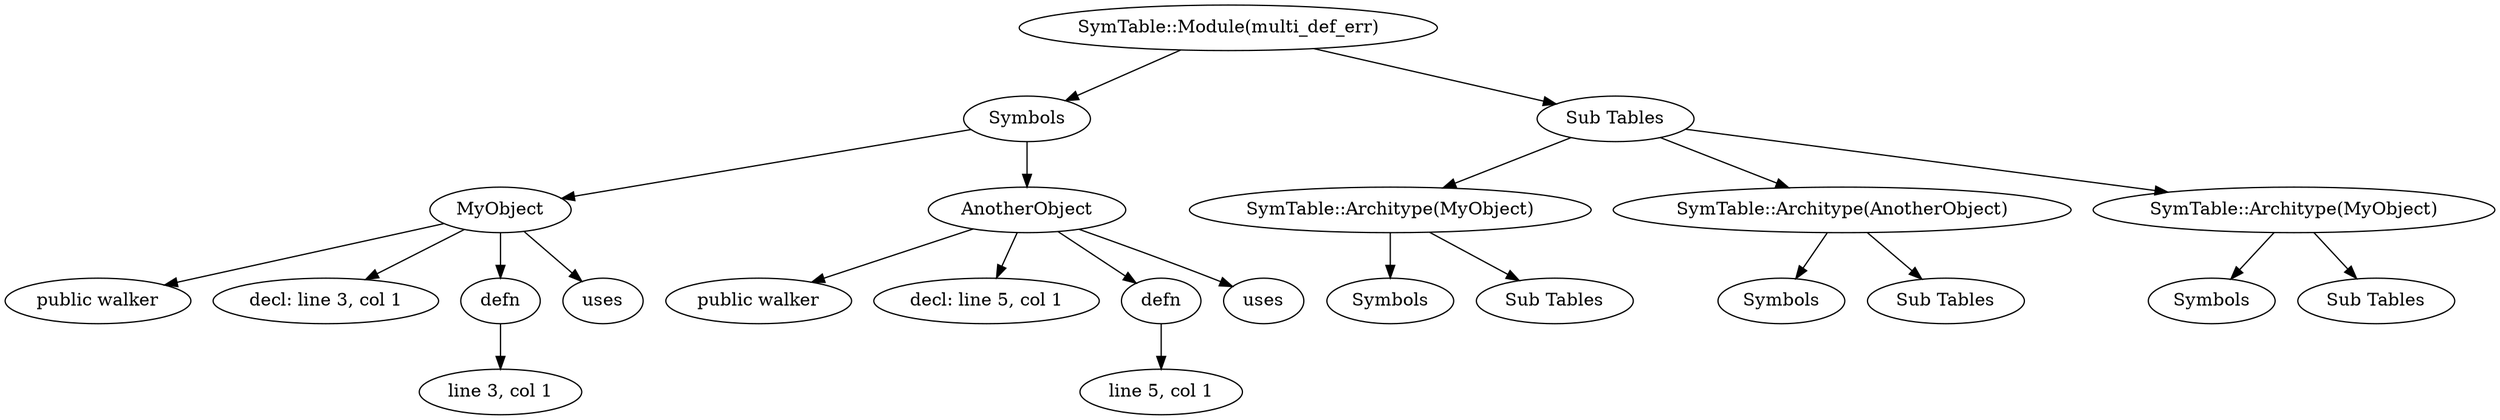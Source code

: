 digraph graph1 {0 [label="SymTable::Module(multi_def_err)"];
0  -> 1;
1 [label="Symbols"];
1  -> 2;
2 [label="MyObject"];
2  -> 3;
3 [label="public walker"];
2  -> 4;
4 [label="decl: line 3, col 1"];
2  -> 5;
5 [label="defn"];
5  -> 6;
6 [label="line 3, col 1"];
2  -> 7;
7 [label="uses"];
1  -> 8;
8 [label="AnotherObject"];
8  -> 9;
9 [label="public walker"];
8  -> 10;
10 [label="decl: line 5, col 1"];
8  -> 11;
11 [label="defn"];
11  -> 12;
12 [label="line 5, col 1"];
8  -> 13;
13 [label="uses"];
0  -> 14;
14 [label="Sub Tables"];
14  -> 15;
15 [label="SymTable::Architype(MyObject)"];
15  -> 16;
16 [label="Symbols"];
15  -> 17;
17 [label="Sub Tables"];
14  -> 18;
18 [label="SymTable::Architype(AnotherObject)"];
18  -> 19;
19 [label="Symbols"];
18  -> 20;
20 [label="Sub Tables"];
14  -> 21;
21 [label="SymTable::Architype(MyObject)"];
21  -> 22;
22 [label="Symbols"];
21  -> 23;
23 [label="Sub Tables"];}